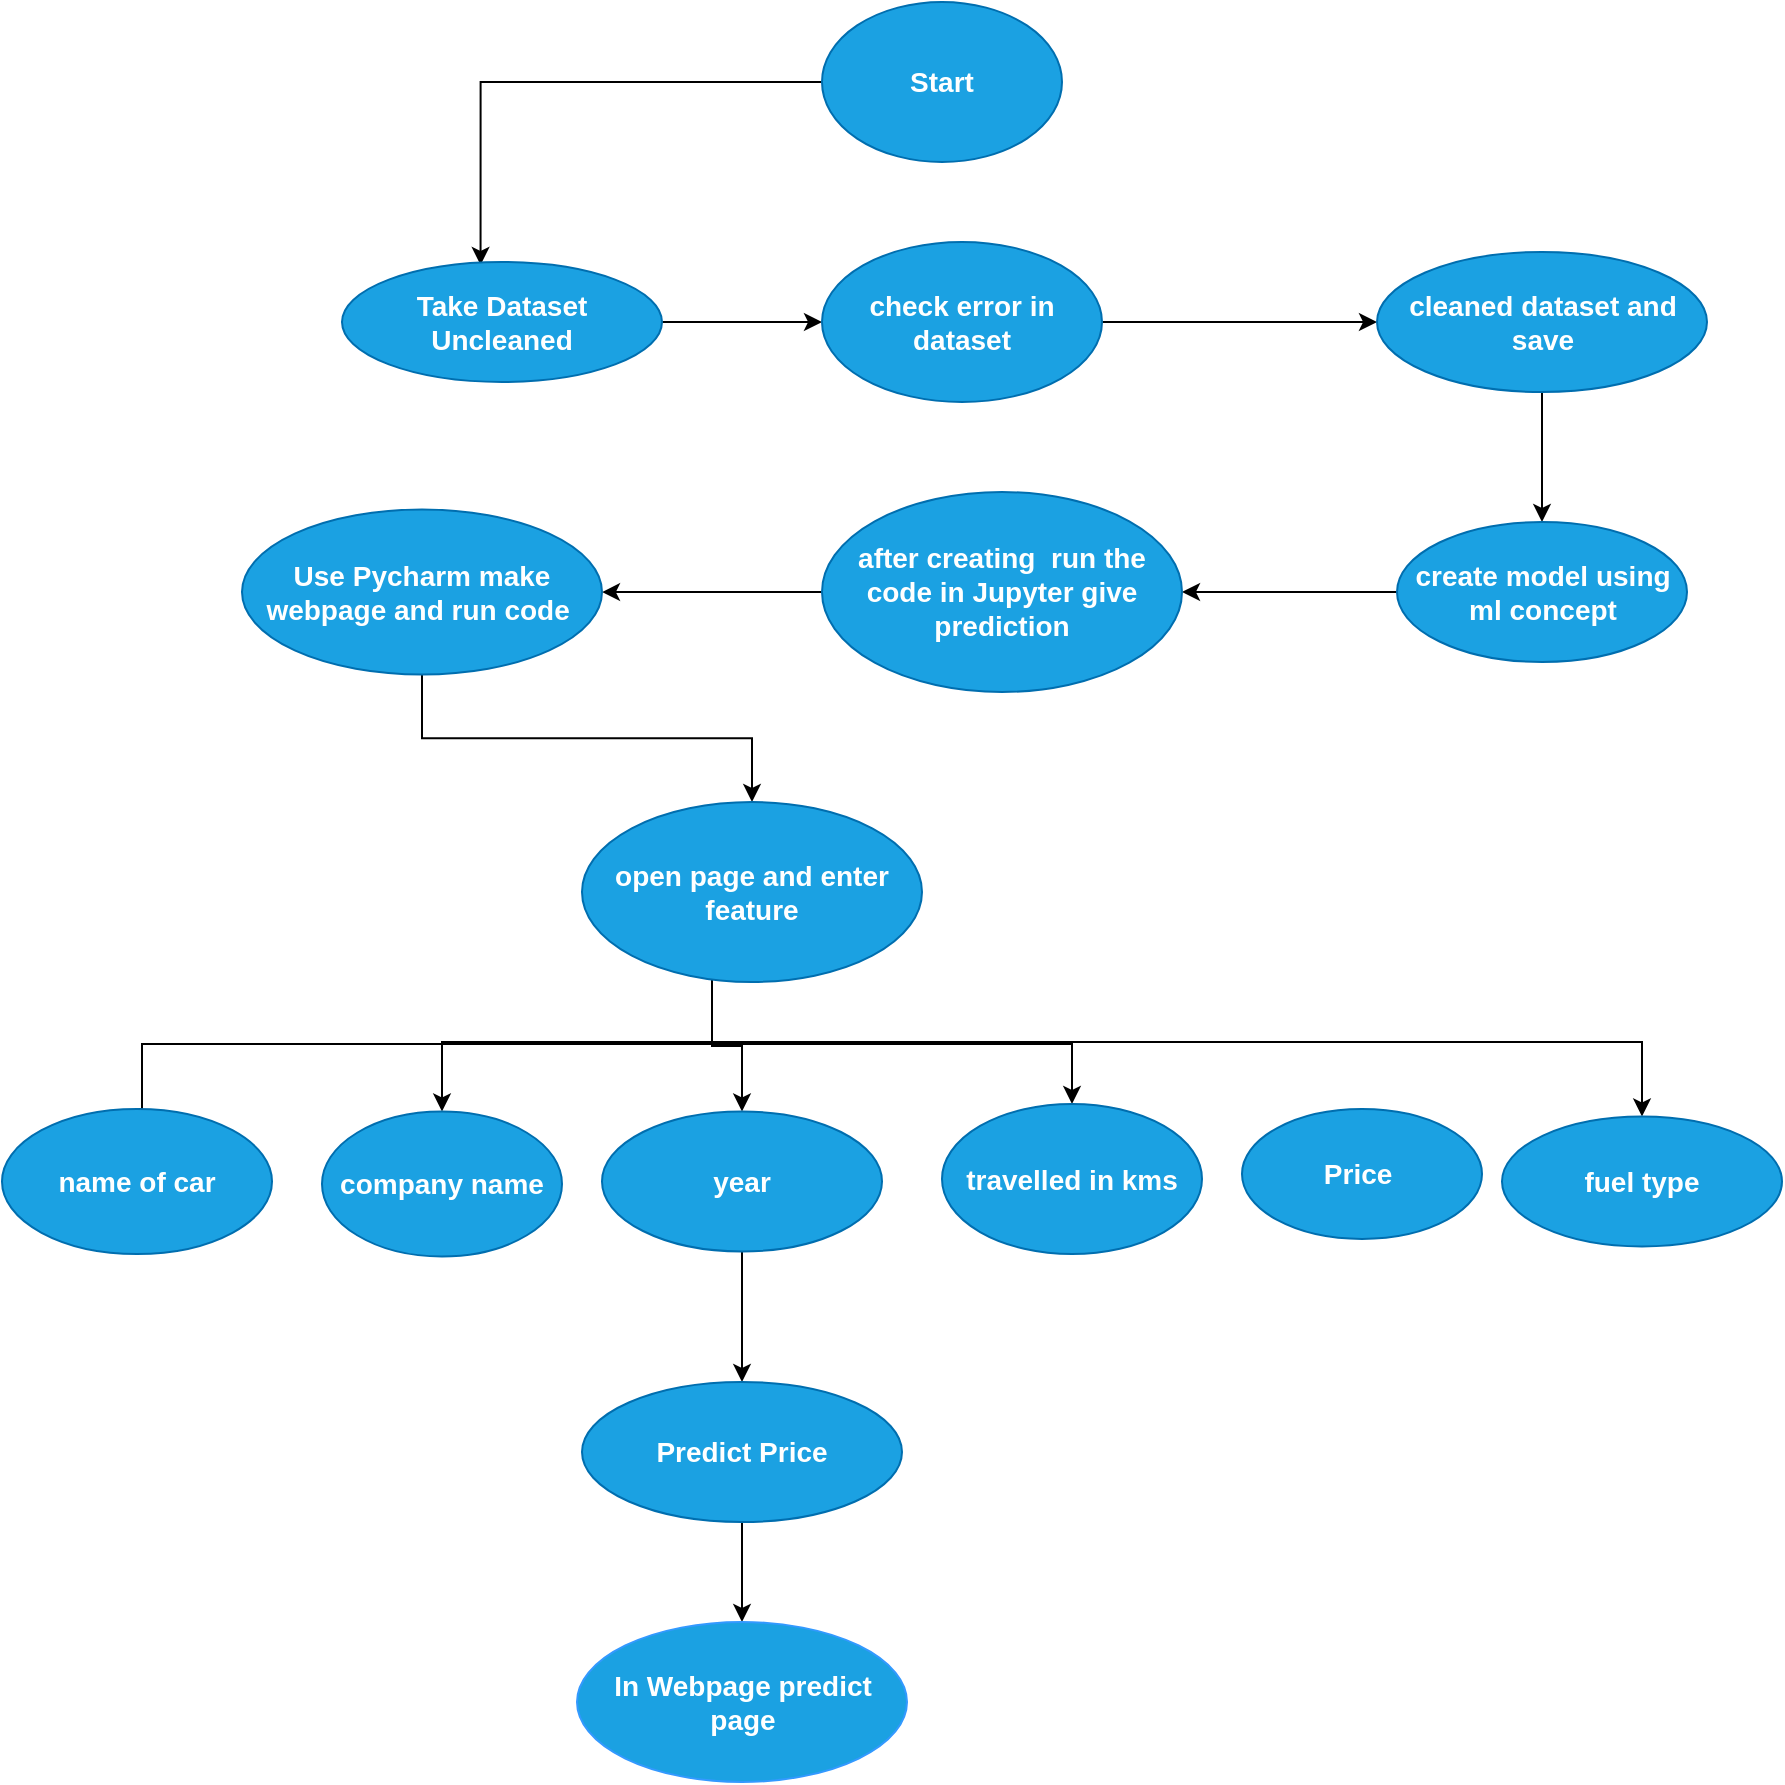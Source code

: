 <mxfile version="21.5.0" type="device">
  <diagram name="Page-1" id="dsrivd7MURf1ycQgxhsB">
    <mxGraphModel dx="1941" dy="608" grid="1" gridSize="10" guides="1" tooltips="1" connect="1" arrows="1" fold="1" page="1" pageScale="1" pageWidth="827" pageHeight="1169" math="0" shadow="0">
      <root>
        <mxCell id="0" />
        <mxCell id="1" parent="0" />
        <mxCell id="SNx5YMlsgh2gVNEJ0Mq--17" style="edgeStyle=orthogonalEdgeStyle;rounded=0;orthogonalLoop=1;jettySize=auto;html=1;entryX=0.433;entryY=0.025;entryDx=0;entryDy=0;entryPerimeter=0;" edge="1" parent="1" source="SNx5YMlsgh2gVNEJ0Mq--1" target="SNx5YMlsgh2gVNEJ0Mq--2">
          <mxGeometry relative="1" as="geometry" />
        </mxCell>
        <mxCell id="SNx5YMlsgh2gVNEJ0Mq--1" value="&lt;font style=&quot;font-size: 14px;&quot;&gt;&lt;b&gt;Start&lt;/b&gt;&lt;/font&gt;" style="ellipse;whiteSpace=wrap;html=1;fillColor=#1ba1e2;fontColor=#ffffff;strokeColor=#006EAF;" vertex="1" parent="1">
          <mxGeometry x="330" y="10" width="120" height="80" as="geometry" />
        </mxCell>
        <mxCell id="SNx5YMlsgh2gVNEJ0Mq--18" value="" style="edgeStyle=orthogonalEdgeStyle;rounded=0;orthogonalLoop=1;jettySize=auto;html=1;" edge="1" parent="1" source="SNx5YMlsgh2gVNEJ0Mq--2" target="SNx5YMlsgh2gVNEJ0Mq--3">
          <mxGeometry relative="1" as="geometry" />
        </mxCell>
        <mxCell id="SNx5YMlsgh2gVNEJ0Mq--2" value="&lt;font style=&quot;font-size: 14px;&quot;&gt;&lt;b&gt;Take Dataset Uncleaned&lt;/b&gt;&lt;/font&gt;" style="ellipse;whiteSpace=wrap;html=1;fillColor=#1ba1e2;fontColor=#ffffff;strokeColor=#006EAF;" vertex="1" parent="1">
          <mxGeometry x="90" y="140" width="160" height="60" as="geometry" />
        </mxCell>
        <mxCell id="SNx5YMlsgh2gVNEJ0Mq--20" style="edgeStyle=orthogonalEdgeStyle;rounded=0;orthogonalLoop=1;jettySize=auto;html=1;" edge="1" parent="1" source="SNx5YMlsgh2gVNEJ0Mq--3" target="SNx5YMlsgh2gVNEJ0Mq--4">
          <mxGeometry relative="1" as="geometry" />
        </mxCell>
        <mxCell id="SNx5YMlsgh2gVNEJ0Mq--3" value="&lt;font style=&quot;font-size: 14px;&quot;&gt;&lt;b&gt;check error in dataset&lt;/b&gt;&lt;/font&gt;" style="ellipse;whiteSpace=wrap;html=1;fillColor=#1ba1e2;fontColor=#ffffff;strokeColor=#006EAF;" vertex="1" parent="1">
          <mxGeometry x="330" y="130" width="140" height="80" as="geometry" />
        </mxCell>
        <mxCell id="SNx5YMlsgh2gVNEJ0Mq--24" value="" style="edgeStyle=orthogonalEdgeStyle;rounded=0;orthogonalLoop=1;jettySize=auto;html=1;" edge="1" parent="1" source="SNx5YMlsgh2gVNEJ0Mq--4" target="SNx5YMlsgh2gVNEJ0Mq--5">
          <mxGeometry relative="1" as="geometry" />
        </mxCell>
        <mxCell id="SNx5YMlsgh2gVNEJ0Mq--4" value="&lt;font style=&quot;font-size: 14px;&quot;&gt;&lt;b&gt;cleaned dataset and save&lt;/b&gt;&lt;/font&gt;" style="ellipse;whiteSpace=wrap;html=1;fillColor=#1ba1e2;fontColor=#ffffff;strokeColor=#006EAF;" vertex="1" parent="1">
          <mxGeometry x="607.5" y="135" width="165" height="70" as="geometry" />
        </mxCell>
        <mxCell id="SNx5YMlsgh2gVNEJ0Mq--25" value="" style="edgeStyle=orthogonalEdgeStyle;rounded=0;orthogonalLoop=1;jettySize=auto;html=1;" edge="1" parent="1" source="SNx5YMlsgh2gVNEJ0Mq--5" target="SNx5YMlsgh2gVNEJ0Mq--6">
          <mxGeometry relative="1" as="geometry" />
        </mxCell>
        <mxCell id="SNx5YMlsgh2gVNEJ0Mq--5" value="&lt;font style=&quot;font-size: 14px;&quot;&gt;&lt;b&gt;create model using ml concept&lt;/b&gt;&lt;/font&gt;" style="ellipse;whiteSpace=wrap;html=1;fillColor=#1ba1e2;fontColor=#ffffff;strokeColor=#006EAF;" vertex="1" parent="1">
          <mxGeometry x="617.5" y="270" width="145" height="70" as="geometry" />
        </mxCell>
        <mxCell id="SNx5YMlsgh2gVNEJ0Mq--26" value="" style="edgeStyle=orthogonalEdgeStyle;rounded=0;orthogonalLoop=1;jettySize=auto;html=1;" edge="1" parent="1" source="SNx5YMlsgh2gVNEJ0Mq--6" target="SNx5YMlsgh2gVNEJ0Mq--7">
          <mxGeometry relative="1" as="geometry" />
        </mxCell>
        <mxCell id="SNx5YMlsgh2gVNEJ0Mq--6" value="&lt;b&gt;&lt;font style=&quot;font-size: 14px;&quot;&gt;after creating&amp;nbsp; run the code in Jupyter give prediction&lt;/font&gt;&lt;/b&gt;" style="ellipse;whiteSpace=wrap;html=1;fillColor=#1ba1e2;fontColor=#ffffff;strokeColor=#006EAF;" vertex="1" parent="1">
          <mxGeometry x="330" y="255" width="180" height="100" as="geometry" />
        </mxCell>
        <mxCell id="SNx5YMlsgh2gVNEJ0Mq--48" value="" style="edgeStyle=orthogonalEdgeStyle;rounded=0;orthogonalLoop=1;jettySize=auto;html=1;" edge="1" parent="1" source="SNx5YMlsgh2gVNEJ0Mq--7" target="SNx5YMlsgh2gVNEJ0Mq--8">
          <mxGeometry relative="1" as="geometry" />
        </mxCell>
        <mxCell id="SNx5YMlsgh2gVNEJ0Mq--7" value="&lt;font style=&quot;font-size: 14px;&quot;&gt;&lt;b&gt;Use Pycharm make webpage and run code&amp;nbsp;&lt;/b&gt;&lt;/font&gt;" style="ellipse;whiteSpace=wrap;html=1;fillColor=#1ba1e2;fontColor=#ffffff;strokeColor=#006EAF;" vertex="1" parent="1">
          <mxGeometry x="40" y="263.75" width="180" height="82.5" as="geometry" />
        </mxCell>
        <mxCell id="SNx5YMlsgh2gVNEJ0Mq--53" style="edgeStyle=orthogonalEdgeStyle;rounded=0;orthogonalLoop=1;jettySize=auto;html=1;" edge="1" parent="1" source="SNx5YMlsgh2gVNEJ0Mq--8" target="SNx5YMlsgh2gVNEJ0Mq--10">
          <mxGeometry relative="1" as="geometry">
            <Array as="points">
              <mxPoint x="275" y="530" />
              <mxPoint x="140" y="530" />
            </Array>
          </mxGeometry>
        </mxCell>
        <mxCell id="SNx5YMlsgh2gVNEJ0Mq--54" style="edgeStyle=orthogonalEdgeStyle;rounded=0;orthogonalLoop=1;jettySize=auto;html=1;" edge="1" parent="1" source="SNx5YMlsgh2gVNEJ0Mq--8" target="SNx5YMlsgh2gVNEJ0Mq--13">
          <mxGeometry relative="1" as="geometry">
            <Array as="points">
              <mxPoint x="275" y="530" />
              <mxPoint x="740" y="530" />
            </Array>
          </mxGeometry>
        </mxCell>
        <mxCell id="SNx5YMlsgh2gVNEJ0Mq--57" style="edgeStyle=orthogonalEdgeStyle;rounded=0;orthogonalLoop=1;jettySize=auto;html=1;" edge="1" parent="1" source="SNx5YMlsgh2gVNEJ0Mq--8" target="SNx5YMlsgh2gVNEJ0Mq--11">
          <mxGeometry relative="1" as="geometry">
            <Array as="points">
              <mxPoint x="275" y="532" />
              <mxPoint x="290" y="532" />
            </Array>
          </mxGeometry>
        </mxCell>
        <mxCell id="SNx5YMlsgh2gVNEJ0Mq--58" style="edgeStyle=orthogonalEdgeStyle;rounded=0;orthogonalLoop=1;jettySize=auto;html=1;exitX=0.5;exitY=0;exitDx=0;exitDy=0;" edge="1" parent="1" source="SNx5YMlsgh2gVNEJ0Mq--9" target="SNx5YMlsgh2gVNEJ0Mq--12">
          <mxGeometry relative="1" as="geometry">
            <mxPoint x="-10" y="561" as="sourcePoint" />
            <Array as="points">
              <mxPoint x="-10" y="564" />
              <mxPoint x="-10" y="531" />
              <mxPoint x="455" y="531" />
            </Array>
          </mxGeometry>
        </mxCell>
        <mxCell id="SNx5YMlsgh2gVNEJ0Mq--8" value="&lt;b&gt;&lt;font style=&quot;font-size: 14px;&quot;&gt;open page and enter feature&lt;/font&gt;&lt;/b&gt;" style="ellipse;whiteSpace=wrap;html=1;fillColor=#1ba1e2;fontColor=#ffffff;strokeColor=#006EAF;" vertex="1" parent="1">
          <mxGeometry x="210" y="410" width="170" height="90" as="geometry" />
        </mxCell>
        <mxCell id="SNx5YMlsgh2gVNEJ0Mq--9" value="&lt;font style=&quot;font-size: 14px;&quot;&gt;&lt;b&gt;name of car&lt;/b&gt;&lt;/font&gt;" style="ellipse;whiteSpace=wrap;html=1;fillColor=#1ba1e2;fontColor=#ffffff;strokeColor=#006EAF;" vertex="1" parent="1">
          <mxGeometry x="-80" y="563.5" width="135" height="72.5" as="geometry" />
        </mxCell>
        <mxCell id="SNx5YMlsgh2gVNEJ0Mq--10" value="&lt;b&gt;&lt;font style=&quot;font-size: 14px;&quot;&gt;company name&lt;/font&gt;&lt;/b&gt;" style="ellipse;whiteSpace=wrap;html=1;fillColor=#1ba1e2;fontColor=#ffffff;strokeColor=#006EAF;" vertex="1" parent="1">
          <mxGeometry x="80" y="564.75" width="120" height="72.5" as="geometry" />
        </mxCell>
        <mxCell id="SNx5YMlsgh2gVNEJ0Mq--62" style="edgeStyle=orthogonalEdgeStyle;rounded=0;orthogonalLoop=1;jettySize=auto;html=1;entryX=0.5;entryY=0;entryDx=0;entryDy=0;" edge="1" parent="1" source="SNx5YMlsgh2gVNEJ0Mq--11" target="SNx5YMlsgh2gVNEJ0Mq--15">
          <mxGeometry relative="1" as="geometry" />
        </mxCell>
        <mxCell id="SNx5YMlsgh2gVNEJ0Mq--11" value="&lt;font style=&quot;font-size: 14px;&quot;&gt;&lt;b&gt;year&lt;/b&gt;&lt;/font&gt;" style="ellipse;whiteSpace=wrap;html=1;fillColor=#1ba1e2;fontColor=#ffffff;strokeColor=#006EAF;" vertex="1" parent="1">
          <mxGeometry x="220" y="564.75" width="140" height="70" as="geometry" />
        </mxCell>
        <mxCell id="SNx5YMlsgh2gVNEJ0Mq--12" value="&lt;font style=&quot;font-size: 14px;&quot;&gt;&lt;b&gt;travelled in kms&lt;/b&gt;&lt;/font&gt;" style="ellipse;whiteSpace=wrap;html=1;fillColor=#1ba1e2;fontColor=#ffffff;strokeColor=#006EAF;" vertex="1" parent="1">
          <mxGeometry x="390" y="561" width="130" height="75" as="geometry" />
        </mxCell>
        <mxCell id="SNx5YMlsgh2gVNEJ0Mq--13" value="&lt;b&gt;&lt;font style=&quot;font-size: 14px;&quot;&gt;fuel type&lt;/font&gt;&lt;/b&gt;" style="ellipse;whiteSpace=wrap;html=1;fillColor=#1ba1e2;fontColor=#ffffff;strokeColor=#006EAF;" vertex="1" parent="1">
          <mxGeometry x="670" y="567.25" width="140" height="65" as="geometry" />
        </mxCell>
        <mxCell id="SNx5YMlsgh2gVNEJ0Mq--14" value="&lt;b&gt;&lt;font style=&quot;font-size: 14px;&quot;&gt;Price&amp;nbsp;&lt;/font&gt;&lt;/b&gt;" style="ellipse;whiteSpace=wrap;html=1;fillColor=#1ba1e2;fontColor=#ffffff;strokeColor=#006EAF;" vertex="1" parent="1">
          <mxGeometry x="540" y="563.5" width="120" height="65" as="geometry" />
        </mxCell>
        <mxCell id="SNx5YMlsgh2gVNEJ0Mq--63" style="edgeStyle=orthogonalEdgeStyle;rounded=0;orthogonalLoop=1;jettySize=auto;html=1;entryX=0.5;entryY=0;entryDx=0;entryDy=0;" edge="1" parent="1" source="SNx5YMlsgh2gVNEJ0Mq--15" target="SNx5YMlsgh2gVNEJ0Mq--16">
          <mxGeometry relative="1" as="geometry" />
        </mxCell>
        <mxCell id="SNx5YMlsgh2gVNEJ0Mq--15" value="&lt;font style=&quot;font-size: 14px;&quot;&gt;&lt;b&gt;Predict Price&lt;/b&gt;&lt;/font&gt;" style="ellipse;whiteSpace=wrap;html=1;fillColor=#1ba1e2;fontColor=#ffffff;strokeColor=#006EAF;" vertex="1" parent="1">
          <mxGeometry x="210" y="700" width="160" height="70" as="geometry" />
        </mxCell>
        <mxCell id="SNx5YMlsgh2gVNEJ0Mq--16" value="&lt;b&gt;&lt;font style=&quot;font-size: 14px;&quot;&gt;In Webpage predict page&lt;/font&gt;&lt;/b&gt;" style="ellipse;whiteSpace=wrap;html=1;fillColor=#1ba1e2;fontColor=#ffffff;strokeColor=#3399FF;" vertex="1" parent="1">
          <mxGeometry x="207.5" y="820" width="165" height="80" as="geometry" />
        </mxCell>
      </root>
    </mxGraphModel>
  </diagram>
</mxfile>
